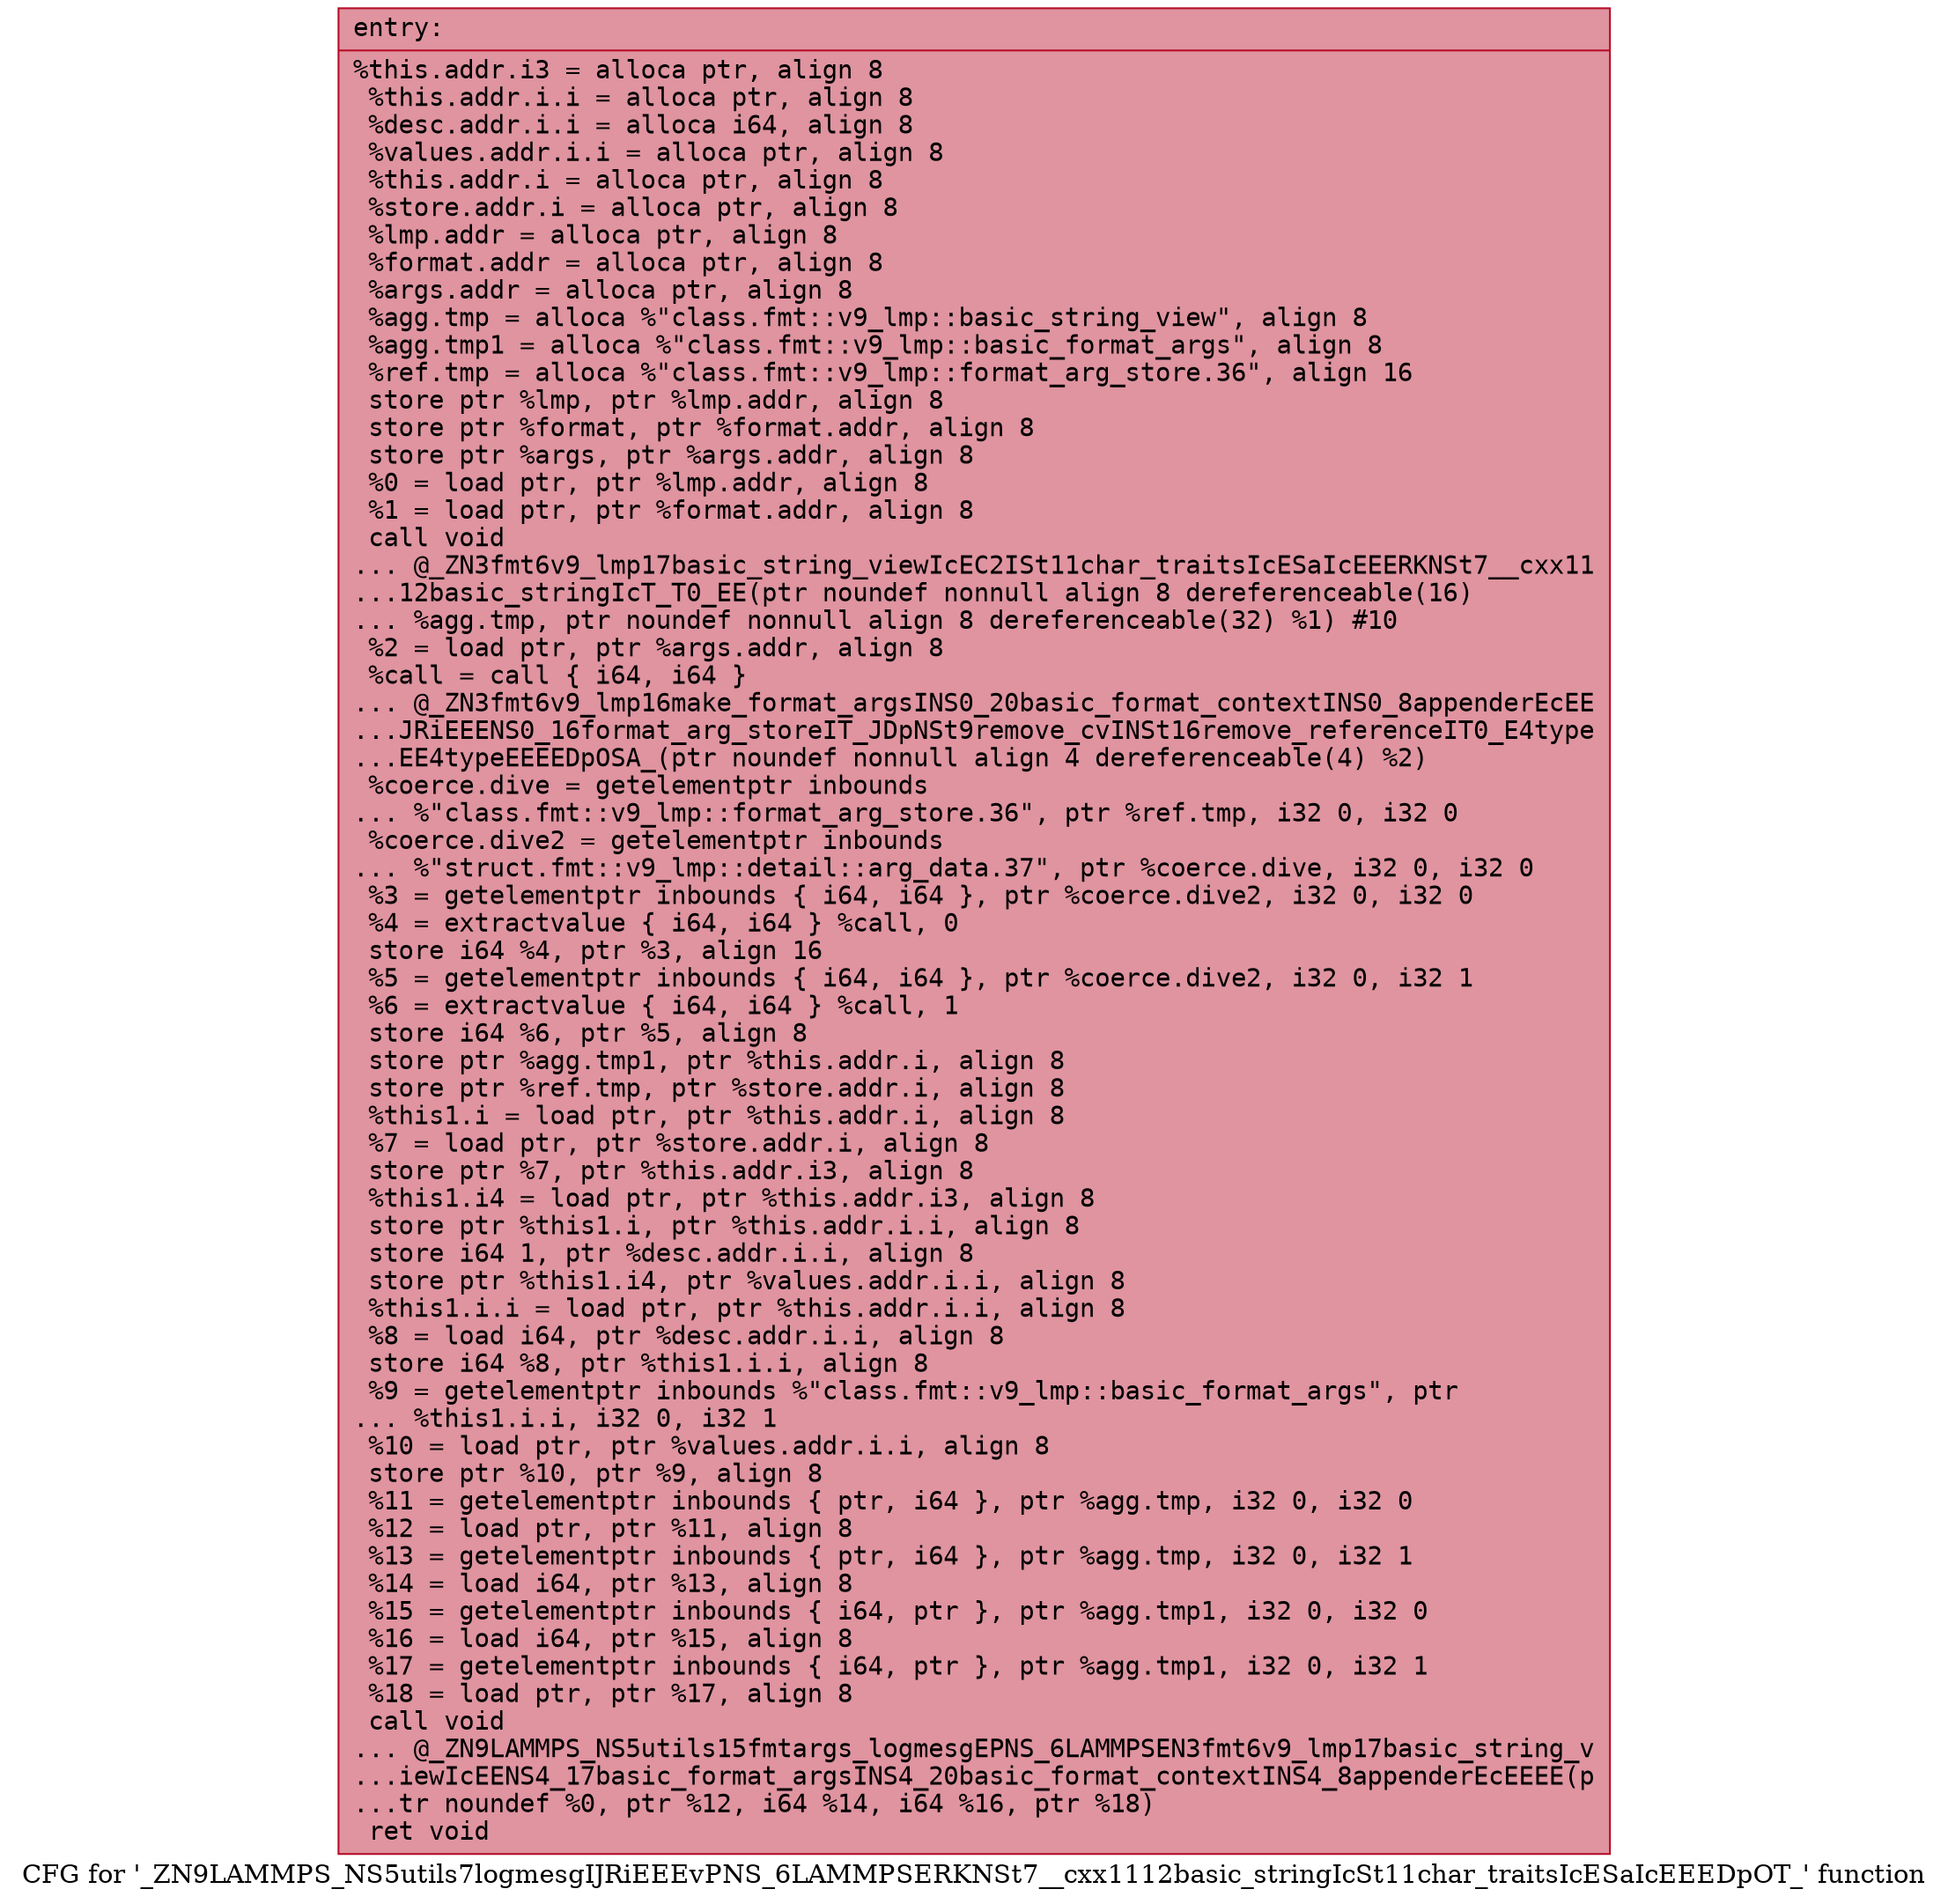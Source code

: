 digraph "CFG for '_ZN9LAMMPS_NS5utils7logmesgIJRiEEEvPNS_6LAMMPSERKNSt7__cxx1112basic_stringIcSt11char_traitsIcESaIcEEEDpOT_' function" {
	label="CFG for '_ZN9LAMMPS_NS5utils7logmesgIJRiEEEvPNS_6LAMMPSERKNSt7__cxx1112basic_stringIcSt11char_traitsIcESaIcEEEDpOT_' function";

	Node0x555def7e9340 [shape=record,color="#b70d28ff", style=filled, fillcolor="#b70d2870" fontname="Courier",label="{entry:\l|  %this.addr.i3 = alloca ptr, align 8\l  %this.addr.i.i = alloca ptr, align 8\l  %desc.addr.i.i = alloca i64, align 8\l  %values.addr.i.i = alloca ptr, align 8\l  %this.addr.i = alloca ptr, align 8\l  %store.addr.i = alloca ptr, align 8\l  %lmp.addr = alloca ptr, align 8\l  %format.addr = alloca ptr, align 8\l  %args.addr = alloca ptr, align 8\l  %agg.tmp = alloca %\"class.fmt::v9_lmp::basic_string_view\", align 8\l  %agg.tmp1 = alloca %\"class.fmt::v9_lmp::basic_format_args\", align 8\l  %ref.tmp = alloca %\"class.fmt::v9_lmp::format_arg_store.36\", align 16\l  store ptr %lmp, ptr %lmp.addr, align 8\l  store ptr %format, ptr %format.addr, align 8\l  store ptr %args, ptr %args.addr, align 8\l  %0 = load ptr, ptr %lmp.addr, align 8\l  %1 = load ptr, ptr %format.addr, align 8\l  call void\l... @_ZN3fmt6v9_lmp17basic_string_viewIcEC2ISt11char_traitsIcESaIcEEERKNSt7__cxx11\l...12basic_stringIcT_T0_EE(ptr noundef nonnull align 8 dereferenceable(16)\l... %agg.tmp, ptr noundef nonnull align 8 dereferenceable(32) %1) #10\l  %2 = load ptr, ptr %args.addr, align 8\l  %call = call \{ i64, i64 \}\l... @_ZN3fmt6v9_lmp16make_format_argsINS0_20basic_format_contextINS0_8appenderEcEE\l...JRiEEENS0_16format_arg_storeIT_JDpNSt9remove_cvINSt16remove_referenceIT0_E4type\l...EE4typeEEEEDpOSA_(ptr noundef nonnull align 4 dereferenceable(4) %2)\l  %coerce.dive = getelementptr inbounds\l... %\"class.fmt::v9_lmp::format_arg_store.36\", ptr %ref.tmp, i32 0, i32 0\l  %coerce.dive2 = getelementptr inbounds\l... %\"struct.fmt::v9_lmp::detail::arg_data.37\", ptr %coerce.dive, i32 0, i32 0\l  %3 = getelementptr inbounds \{ i64, i64 \}, ptr %coerce.dive2, i32 0, i32 0\l  %4 = extractvalue \{ i64, i64 \} %call, 0\l  store i64 %4, ptr %3, align 16\l  %5 = getelementptr inbounds \{ i64, i64 \}, ptr %coerce.dive2, i32 0, i32 1\l  %6 = extractvalue \{ i64, i64 \} %call, 1\l  store i64 %6, ptr %5, align 8\l  store ptr %agg.tmp1, ptr %this.addr.i, align 8\l  store ptr %ref.tmp, ptr %store.addr.i, align 8\l  %this1.i = load ptr, ptr %this.addr.i, align 8\l  %7 = load ptr, ptr %store.addr.i, align 8\l  store ptr %7, ptr %this.addr.i3, align 8\l  %this1.i4 = load ptr, ptr %this.addr.i3, align 8\l  store ptr %this1.i, ptr %this.addr.i.i, align 8\l  store i64 1, ptr %desc.addr.i.i, align 8\l  store ptr %this1.i4, ptr %values.addr.i.i, align 8\l  %this1.i.i = load ptr, ptr %this.addr.i.i, align 8\l  %8 = load i64, ptr %desc.addr.i.i, align 8\l  store i64 %8, ptr %this1.i.i, align 8\l  %9 = getelementptr inbounds %\"class.fmt::v9_lmp::basic_format_args\", ptr\l... %this1.i.i, i32 0, i32 1\l  %10 = load ptr, ptr %values.addr.i.i, align 8\l  store ptr %10, ptr %9, align 8\l  %11 = getelementptr inbounds \{ ptr, i64 \}, ptr %agg.tmp, i32 0, i32 0\l  %12 = load ptr, ptr %11, align 8\l  %13 = getelementptr inbounds \{ ptr, i64 \}, ptr %agg.tmp, i32 0, i32 1\l  %14 = load i64, ptr %13, align 8\l  %15 = getelementptr inbounds \{ i64, ptr \}, ptr %agg.tmp1, i32 0, i32 0\l  %16 = load i64, ptr %15, align 8\l  %17 = getelementptr inbounds \{ i64, ptr \}, ptr %agg.tmp1, i32 0, i32 1\l  %18 = load ptr, ptr %17, align 8\l  call void\l... @_ZN9LAMMPS_NS5utils15fmtargs_logmesgEPNS_6LAMMPSEN3fmt6v9_lmp17basic_string_v\l...iewIcEENS4_17basic_format_argsINS4_20basic_format_contextINS4_8appenderEcEEEE(p\l...tr noundef %0, ptr %12, i64 %14, i64 %16, ptr %18)\l  ret void\l}"];
}
